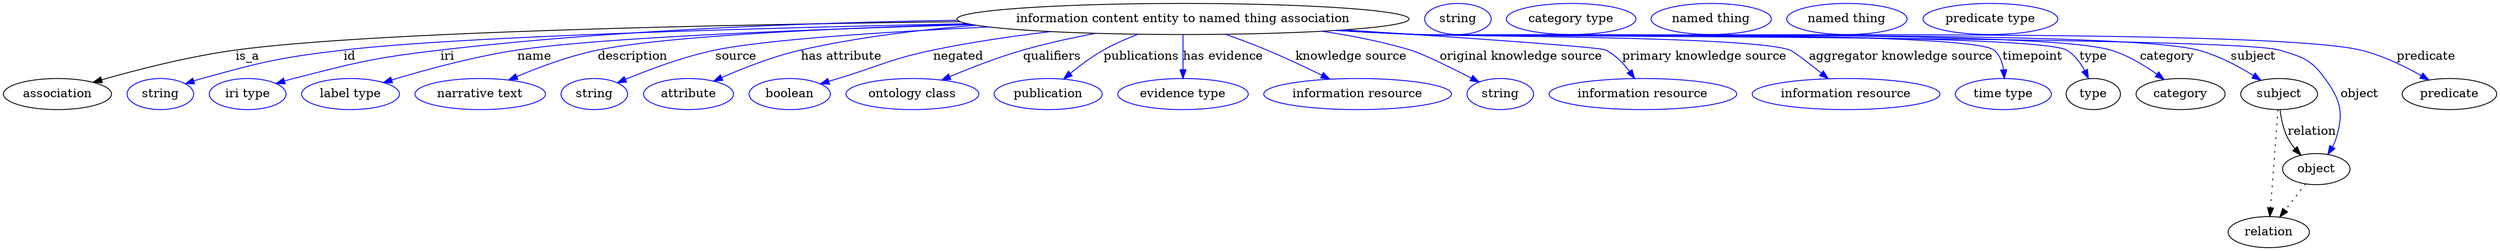 digraph {
	graph [bb="0,0,2882,283"];
	node [label="\N"];
	"information content entity to named thing association"	[height=0.5,
		label="information content entity to named thing association",
		pos="1362.4,265",
		width=7.2577];
	association	[height=0.5,
		pos="62.394,178",
		width=1.7332];
	"information content entity to named thing association" -> association	[label=is_a,
		lp="282.39,221.5",
		pos="e,103.35,191.59 1104.9,261.88 833.31,258.55 423.74,250.11 268.39,229 214.66,221.7 154.54,206.24 113.18,194.43"];
	id	[color=blue,
		height=0.5,
		label=string,
		pos="181.39,178",
		width=1.0652];
	"information content entity to named thing association" -> id	[color=blue,
		label=id,
		lp="400.39,221.5",
		pos="e,210.37,190.01 1113.1,259.59 873.03,254.52 527.3,244.78 393.39,229 319.56,220.3 301.06,215.79 229.39,196 226.28,195.14 223.08,194.18 \
219.89,193.17",
		style=solid];
	iri	[color=blue,
		height=0.5,
		label="iri type",
		pos="282.39,178",
		width=1.2277];
	"information content entity to named thing association" -> iri	[color=blue,
		label=iri,
		lp="512.39,221.5",
		pos="e,315.3,190.21 1101.6,263.64 931.11,260.87 703.91,252.41 504.39,229 428.39,220.08 409.51,215.05 335.39,196 332.02,195.13 328.54,\
194.17 325.05,193.16",
		style=solid];
	name	[color=blue,
		height=0.5,
		label="label type",
		pos="401.39,178",
		width=1.5707];
	"information content entity to named thing association" -> name	[color=blue,
		label=name,
		lp="613.39,221.5",
		pos="e,439.52,191.46 1119,258.45 932.51,253.16 691.1,243.78 593.39,229 543.53,221.46 487.9,206.19 449.41,194.5",
		style=solid];
	description	[color=blue,
		height=0.5,
		label="narrative text",
		pos="551.39,178",
		width=2.0943];
	"information content entity to named thing association" -> description	[color=blue,
		label=description,
		lp="726.89,221.5",
		pos="e,584.13,194.32 1115.8,259.02 957.08,254.31 766.03,245.41 686.39,229 654.24,222.37 619.53,209.38 593.37,198.3",
		style=solid];
	source	[color=blue,
		height=0.5,
		label=string,
		pos="683.39,178",
		width=1.0652];
	"information content entity to named thing association" -> source	[color=blue,
		label=source,
		lp="845.39,221.5",
		pos="e,709.97,191.19 1137.5,255.81 1016.7,250.15 880.59,241.38 821.39,229 785.74,221.55 746.88,206.83 719.5,195.28",
		style=solid];
	"has attribute"	[color=blue,
		height=0.5,
		label=attribute,
		pos="791.39,178",
		width=1.4443];
	"information content entity to named thing association" -> "has attribute"	[color=blue,
		label="has attribute",
		lp="967.39,221.5",
		pos="e,820.34,193.03 1123.1,257.77 1056.8,252.62 985.31,243.82 920.39,229 888.83,221.8 854.75,208.32 829.54,197.17",
		style=solid];
	negated	[color=blue,
		height=0.5,
		label=boolean,
		pos="908.39,178",
		width=1.2999];
	"information content entity to named thing association" -> negated	[color=blue,
		label=negated,
		lp="1102.4,221.5",
		pos="e,943.59,189.93 1209.4,250.41 1165.2,245.15 1117.2,238.15 1073.4,229 1023.4,218.56 1012.2,210.87 963.39,196 960.09,194.99 956.68,\
193.95 953.25,192.9",
		style=solid];
	qualifiers	[color=blue,
		height=0.5,
		label="ontology class",
		pos="1049.4,178",
		width=2.1304];
	"information content entity to named thing association" -> qualifiers	[color=blue,
		label=qualifiers,
		lp="1210.9,221.5",
		pos="e,1083.3,194.24 1261.3,248.37 1233.8,243.18 1204.3,236.72 1177.4,229 1148.5,220.71 1117.1,208.5 1092.7,198.21",
		style=solid];
	publications	[color=blue,
		height=0.5,
		label=publication,
		pos="1206.4,178",
		width=1.7332];
	"information content entity to named thing association" -> publications	[color=blue,
		label=publications,
		lp="1314.4,221.5",
		pos="e,1224.4,195.45 1310.1,247.2 1296.8,242.09 1282.7,235.97 1270.4,229 1257,221.42 1243.3,211.19 1232.1,201.95",
		style=solid];
	"has evidence"	[color=blue,
		height=0.5,
		label="evidence type",
		pos="1362.4,178",
		width=2.0943];
	"information content entity to named thing association" -> "has evidence"	[color=blue,
		label="has evidence",
		lp="1408.9,221.5",
		pos="e,1362.4,196.18 1362.4,246.8 1362.4,235.16 1362.4,219.55 1362.4,206.24",
		style=solid];
	"knowledge source"	[color=blue,
		height=0.5,
		label="information resource",
		pos="1564.4,178",
		width=3.015];
	"information content entity to named thing association" -> "knowledge source"	[color=blue,
		label="knowledge source",
		lp="1556.9,221.5",
		pos="e,1532.1,195.37 1411.6,247.3 1427,241.78 1444,235.41 1459.4,229 1480.7,220.11 1503.9,209.19 1523.1,199.83",
		style=solid];
	"original knowledge source"	[color=blue,
		height=0.5,
		label=string,
		pos="1729.4,178",
		width=1.0652];
	"information content entity to named thing association" -> "original knowledge source"	[color=blue,
		label="original knowledge source",
		lp="1753.4,221.5",
		pos="e,1704.9,191.91 1523.3,250.77 1557.5,245.7 1593,238.69 1625.4,229 1639.4,224.83 1671,209.26 1695.8,196.59",
		style=solid];
	"primary knowledge source"	[color=blue,
		height=0.5,
		label="information resource",
		pos="1894.4,178",
		width=3.015];
	"information content entity to named thing association" -> "primary knowledge source"	[color=blue,
		label="primary knowledge source",
		lp="1965.4,221.5",
		pos="e,1884.7,196.06 1548.4,252.32 1683.7,243.57 1844.4,232.52 1851.4,229 1862.4,223.49 1871.7,213.82 1878.8,204.45",
		style=solid];
	"aggregator knowledge source"	[color=blue,
		height=0.5,
		label="information resource",
		pos="2129.4,178",
		width=3.015];
	"information content entity to named thing association" -> "aggregator knowledge source"	[color=blue,
		label="aggregator knowledge source",
		lp="2192.9,221.5",
		pos="e,2108.8,195.87 1544.2,252.07 1574,250.27 1604.6,248.51 1633.4,247 1681.3,244.5 2019.3,245.38 2064.4,229 2068.8,227.42 2085.5,214.49 \
2100.9,202.18",
		style=solid];
	timepoint	[color=blue,
		height=0.5,
		label="time type",
		pos="2311.4,178",
		width=1.5346];
	"information content entity to named thing association" -> timepoint	[color=blue,
		label=timepoint,
		lp="2345.4,221.5",
		pos="e,2312.6,196.1 1541.3,251.87 1572,250.05 1603.6,248.34 1633.4,247 1670.4,245.34 2271.8,252.61 2300.4,229 2307.1,223.45 2310.3,214.8 \
2311.7,206.26",
		style=solid];
	type	[height=0.5,
		pos="2415.4,178",
		width=0.86659];
	"information content entity to named thing association" -> type	[color=blue,
		label=type,
		lp="2415.4,221.5",
		pos="e,2409.7,196.12 1540.9,251.82 1571.7,249.99 1603.5,248.3 1633.4,247 1675.1,245.19 2348.2,249.73 2384.4,229 2393.6,223.73 2400.4,\
214.5 2405.3,205.39",
		style=solid];
	category	[height=0.5,
		pos="2516.4,178",
		width=1.4263];
	"information content entity to named thing association" -> category	[color=blue,
		label=category,
		lp="2500.9,221.5",
		pos="e,2497.2,194.97 1540.5,251.8 1571.5,249.97 1603.4,248.28 1633.4,247 1722.4,243.21 2349.9,254.29 2435.4,229 2454.7,223.28 2474,211.65 \
2489,201.04",
		style=solid];
	subject	[height=0.5,
		pos="2630.4,178",
		width=1.2277];
	"information content entity to named thing association" -> subject	[color=blue,
		label=subject,
		lp="2600.4,221.5",
		pos="e,2609.2,194.03 1539.8,251.78 1571,249.94 1603.1,248.25 1633.4,247 1733.7,242.86 2439.3,254.25 2536.4,229 2559.2,223.06 2582.7,210.6 \
2600.5,199.6",
		style=solid];
	object	[height=0.5,
		pos="2673.4,91",
		width=1.0832];
	"information content entity to named thing association" -> object	[color=blue,
		label=object,
		lp="2723.4,178",
		pos="e,2686.8,108.09 1539.5,251.75 1570.7,249.91 1603,248.23 1633.4,247 1688.7,244.77 2577.3,244.71 2630.4,229 2657,221.13 2667.2,218.5 \
2683.4,196 2701.7,170.69 2705.3,156.9 2696.4,127 2695.4,123.55 2693.9,120.13 2692.1,116.85",
		style=solid];
	predicate	[height=0.5,
		pos="2827.4,178",
		width=1.5165];
	"information content entity to named thing association" -> predicate	[color=blue,
		label=predicate,
		lp="2800.4,221.5",
		pos="e,2803.6,194.3 1539.1,251.73 1570.5,249.89 1602.9,248.21 1633.4,247 1754.5,242.2 2606.5,257.14 2724.4,229 2749.3,223.07 2775.1,210.47 \
2794.7,199.41",
		style=solid];
	association_type	[color=blue,
		height=0.5,
		label=string,
		pos="1680.4,265",
		width=1.0652];
	association_category	[color=blue,
		height=0.5,
		label="category type",
		pos="1811.4,265",
		width=2.0762];
	subject -> object	[label=relation,
		lp="2668.4,134.5",
		pos="e,2655.5,107.23 2631.5,159.55 2632.7,149.57 2635.2,137.07 2640.4,127 2642.6,122.68 2645.5,118.52 2648.7,114.66"];
	relation	[height=0.5,
		pos="2618.4,18",
		width=1.2999];
	subject -> relation	[pos="e,2619.7,36.188 2629.1,159.79 2627,132.48 2623,78.994 2620.5,46.38",
		style=dotted];
	"information content entity to named thing association_subject"	[color=blue,
		height=0.5,
		label="named thing",
		pos="1973.4,265",
		width=1.9318];
	object -> relation	[pos="e,2631.2,35.54 2660.9,73.889 2654,64.939 2645.2,53.617 2637.4,43.584",
		style=dotted];
	"information content entity to named thing association_object"	[color=blue,
		height=0.5,
		label="named thing",
		pos="2130.4,265",
		width=1.9318];
	"information content entity to named thing association_predicate"	[color=blue,
		height=0.5,
		label="predicate type",
		pos="2296.4,265",
		width=2.1665];
}
